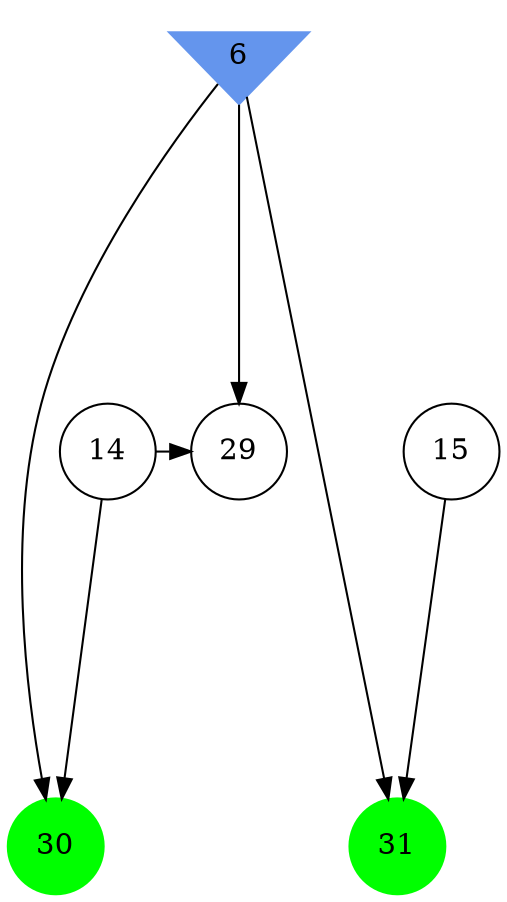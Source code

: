 digraph brain {
	ranksep=2.0;
	6 [shape=invtriangle,style=filled,color=cornflowerblue];
	14 [shape=circle,color=black];
	15 [shape=circle,color=black];
	29 [shape=circle,color=black];
	30 [shape=circle,style=filled,color=green];
	31 [shape=circle,style=filled,color=green];
	6	->	31;
	15	->	31;
	6	->	29;
	6	->	30;
	14	->	29;
	14	->	30;
	{ rank=same; 6; }
	{ rank=same; 14; 15; 29; }
	{ rank=same; 30; 31; }
}
